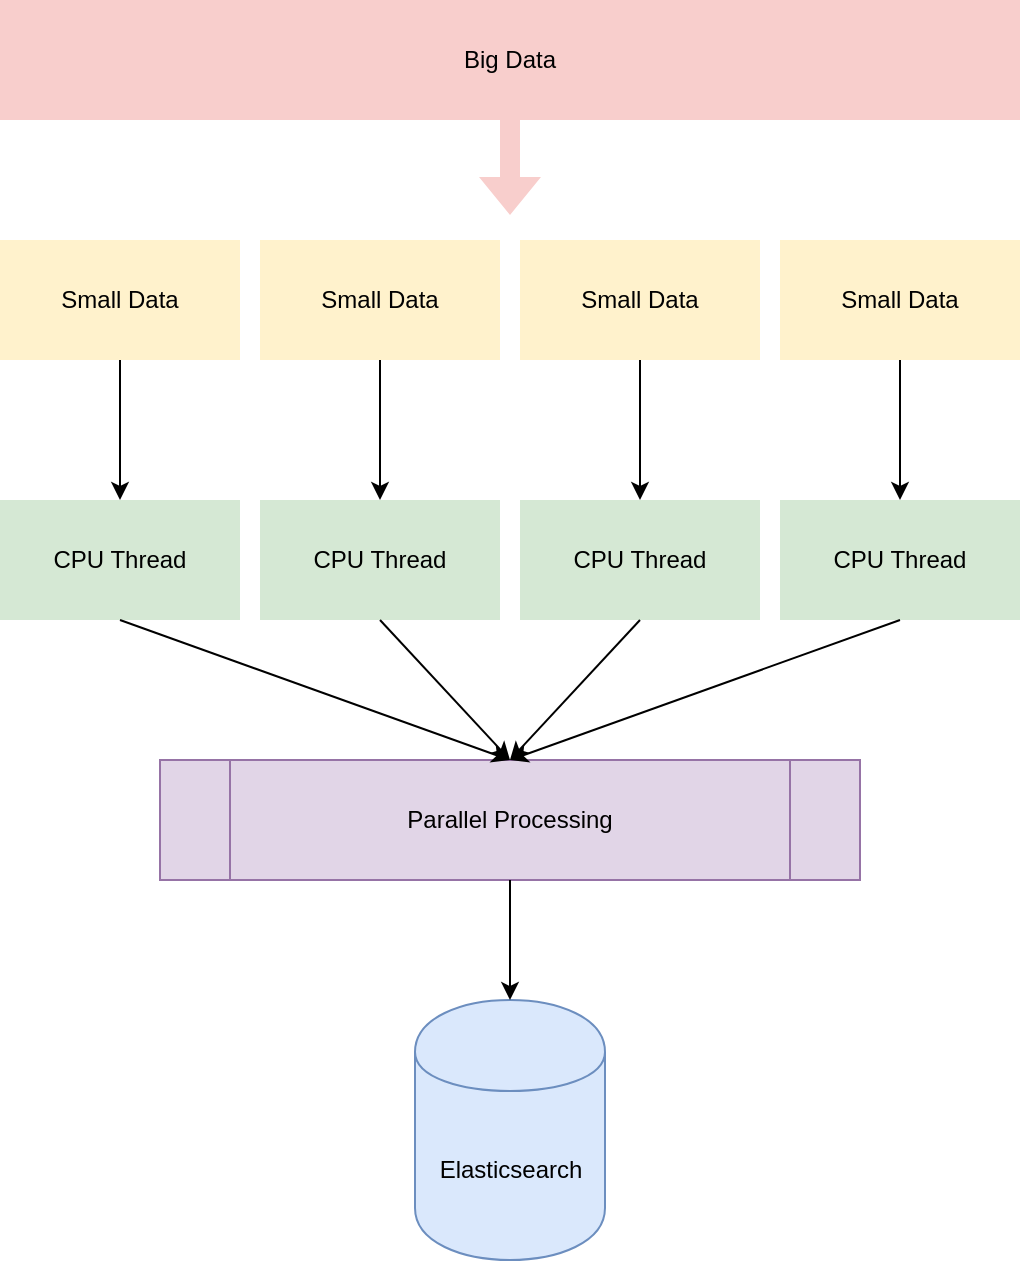 <mxfile version="12.1.3" type="device" pages="1"><diagram id="FKu510f8tXxMN84e_swS" name="Page-1"><mxGraphModel dx="1175" dy="526" grid="1" gridSize="10" guides="1" tooltips="1" connect="1" arrows="1" fold="1" page="1" pageScale="1" pageWidth="850" pageHeight="1100" math="0" shadow="0"><root><mxCell id="0"/><mxCell id="1" parent="0"/><mxCell id="SRw64WCbEZWOuitVn0wi-2" value="&lt;div&gt;Small Data&lt;/div&gt;" style="rounded=0;whiteSpace=wrap;html=1;fillColor=#fff2cc;strokeColor=none;" vertex="1" parent="1"><mxGeometry x="170" y="150" width="120" height="60" as="geometry"/></mxCell><mxCell id="SRw64WCbEZWOuitVn0wi-3" value="&lt;div&gt;Small Data&lt;/div&gt;" style="rounded=0;whiteSpace=wrap;html=1;fillColor=#fff2cc;strokeColor=none;" vertex="1" parent="1"><mxGeometry x="300" y="150" width="120" height="60" as="geometry"/></mxCell><mxCell id="SRw64WCbEZWOuitVn0wi-4" value="&lt;div&gt;Small Data&lt;/div&gt;" style="rounded=0;whiteSpace=wrap;html=1;fillColor=#fff2cc;strokeColor=none;" vertex="1" parent="1"><mxGeometry x="430" y="150" width="120" height="60" as="geometry"/></mxCell><mxCell id="SRw64WCbEZWOuitVn0wi-5" value="&lt;div&gt;Small Data&lt;/div&gt;" style="rounded=0;whiteSpace=wrap;html=1;fillColor=#fff2cc;strokeColor=none;" vertex="1" parent="1"><mxGeometry x="560" y="150" width="120" height="60" as="geometry"/></mxCell><mxCell id="SRw64WCbEZWOuitVn0wi-1" value="Big Data" style="rounded=0;whiteSpace=wrap;html=1;fillColor=#f8cecc;strokeColor=none;" vertex="1" parent="1"><mxGeometry x="170" y="30" width="510" height="60" as="geometry"/></mxCell><mxCell id="SRw64WCbEZWOuitVn0wi-7" value="" style="shape=flexArrow;endArrow=classic;html=1;exitX=0.5;exitY=1;exitDx=0;exitDy=0;fillColor=#f8cecc;strokeColor=none;" edge="1" parent="1"><mxGeometry width="50" height="50" relative="1" as="geometry"><mxPoint x="425" y="88" as="sourcePoint"/><mxPoint x="425" y="138" as="targetPoint"/></mxGeometry></mxCell><mxCell id="SRw64WCbEZWOuitVn0wi-9" value="CPU Thread" style="rounded=0;whiteSpace=wrap;html=1;fillColor=#d5e8d4;strokeColor=none;" vertex="1" parent="1"><mxGeometry x="170" y="280" width="120" height="60" as="geometry"/></mxCell><mxCell id="SRw64WCbEZWOuitVn0wi-10" value="CPU Thread" style="rounded=0;whiteSpace=wrap;html=1;fillColor=#d5e8d4;strokeColor=none;" vertex="1" parent="1"><mxGeometry x="300" y="280" width="120" height="60" as="geometry"/></mxCell><mxCell id="SRw64WCbEZWOuitVn0wi-11" value="CPU Thread" style="rounded=0;whiteSpace=wrap;html=1;fillColor=#d5e8d4;strokeColor=none;" vertex="1" parent="1"><mxGeometry x="430" y="280" width="120" height="60" as="geometry"/></mxCell><mxCell id="SRw64WCbEZWOuitVn0wi-12" value="CPU Thread" style="rounded=0;whiteSpace=wrap;html=1;fillColor=#d5e8d4;strokeColor=none;" vertex="1" parent="1"><mxGeometry x="560" y="280" width="120" height="60" as="geometry"/></mxCell><mxCell id="SRw64WCbEZWOuitVn0wi-13" value="" style="endArrow=classic;html=1;gradientColor=none;entryX=0.5;entryY=0;entryDx=0;entryDy=0;exitX=0.5;exitY=1;exitDx=0;exitDy=0;" edge="1" parent="1" source="SRw64WCbEZWOuitVn0wi-2" target="SRw64WCbEZWOuitVn0wi-9"><mxGeometry width="50" height="50" relative="1" as="geometry"><mxPoint x="170" y="410" as="sourcePoint"/><mxPoint x="220" y="360" as="targetPoint"/></mxGeometry></mxCell><mxCell id="SRw64WCbEZWOuitVn0wi-14" value="" style="endArrow=classic;html=1;gradientColor=none;entryX=0.5;entryY=0;entryDx=0;entryDy=0;exitX=0.5;exitY=1;exitDx=0;exitDy=0;" edge="1" parent="1" source="SRw64WCbEZWOuitVn0wi-3" target="SRw64WCbEZWOuitVn0wi-10"><mxGeometry width="50" height="50" relative="1" as="geometry"><mxPoint x="240" y="220" as="sourcePoint"/><mxPoint x="240" y="290" as="targetPoint"/></mxGeometry></mxCell><mxCell id="SRw64WCbEZWOuitVn0wi-15" value="" style="endArrow=classic;html=1;gradientColor=none;entryX=0.5;entryY=0;entryDx=0;entryDy=0;exitX=0.5;exitY=1;exitDx=0;exitDy=0;" edge="1" parent="1" source="SRw64WCbEZWOuitVn0wi-4" target="SRw64WCbEZWOuitVn0wi-11"><mxGeometry width="50" height="50" relative="1" as="geometry"><mxPoint x="440" y="220" as="sourcePoint"/><mxPoint x="440" y="290" as="targetPoint"/></mxGeometry></mxCell><mxCell id="SRw64WCbEZWOuitVn0wi-16" value="" style="endArrow=classic;html=1;gradientColor=none;entryX=0.5;entryY=0;entryDx=0;entryDy=0;exitX=0.5;exitY=1;exitDx=0;exitDy=0;" edge="1" parent="1" source="SRw64WCbEZWOuitVn0wi-5" target="SRw64WCbEZWOuitVn0wi-12"><mxGeometry width="50" height="50" relative="1" as="geometry"><mxPoint x="260" y="240" as="sourcePoint"/><mxPoint x="260" y="310" as="targetPoint"/></mxGeometry></mxCell><mxCell id="SRw64WCbEZWOuitVn0wi-17" value="Parallel Processing" style="shape=process;whiteSpace=wrap;html=1;backgroundOutline=1;fillColor=#e1d5e7;strokeColor=#9673a6;" vertex="1" parent="1"><mxGeometry x="250" y="410" width="350" height="60" as="geometry"/></mxCell><mxCell id="SRw64WCbEZWOuitVn0wi-18" value="Elasticsearch" style="shape=cylinder;whiteSpace=wrap;html=1;boundedLbl=1;backgroundOutline=1;fillColor=#dae8fc;strokeColor=#6c8ebf;" vertex="1" parent="1"><mxGeometry x="377.5" y="530" width="95" height="130" as="geometry"/></mxCell><mxCell id="SRw64WCbEZWOuitVn0wi-19" value="" style="endArrow=classic;html=1;gradientColor=none;entryX=0.5;entryY=0;entryDx=0;entryDy=0;exitX=0.5;exitY=1;exitDx=0;exitDy=0;" edge="1" parent="1" source="SRw64WCbEZWOuitVn0wi-9" target="SRw64WCbEZWOuitVn0wi-17"><mxGeometry width="50" height="50" relative="1" as="geometry"><mxPoint x="230" y="358" as="sourcePoint"/><mxPoint x="230" y="428" as="targetPoint"/></mxGeometry></mxCell><mxCell id="SRw64WCbEZWOuitVn0wi-20" value="" style="endArrow=classic;html=1;gradientColor=none;entryX=0.5;entryY=0;entryDx=0;entryDy=0;exitX=0.5;exitY=1;exitDx=0;exitDy=0;" edge="1" parent="1" source="SRw64WCbEZWOuitVn0wi-10" target="SRw64WCbEZWOuitVn0wi-17"><mxGeometry width="50" height="50" relative="1" as="geometry"><mxPoint x="360" y="358" as="sourcePoint"/><mxPoint x="360" y="428" as="targetPoint"/></mxGeometry></mxCell><mxCell id="SRw64WCbEZWOuitVn0wi-21" value="" style="endArrow=classic;html=1;gradientColor=none;entryX=0.5;entryY=0;entryDx=0;entryDy=0;exitX=0.5;exitY=1;exitDx=0;exitDy=0;" edge="1" parent="1" source="SRw64WCbEZWOuitVn0wi-11" target="SRw64WCbEZWOuitVn0wi-17"><mxGeometry width="50" height="50" relative="1" as="geometry"><mxPoint x="490" y="358" as="sourcePoint"/><mxPoint x="490" y="428" as="targetPoint"/></mxGeometry></mxCell><mxCell id="SRw64WCbEZWOuitVn0wi-22" value="" style="endArrow=classic;html=1;gradientColor=none;entryX=0.5;entryY=0;entryDx=0;entryDy=0;exitX=0.5;exitY=1;exitDx=0;exitDy=0;" edge="1" parent="1" source="SRw64WCbEZWOuitVn0wi-12" target="SRw64WCbEZWOuitVn0wi-17"><mxGeometry width="50" height="50" relative="1" as="geometry"><mxPoint x="620" y="358" as="sourcePoint"/><mxPoint x="620" y="428" as="targetPoint"/></mxGeometry></mxCell><mxCell id="SRw64WCbEZWOuitVn0wi-23" value="" style="endArrow=classic;html=1;gradientColor=none;entryX=0.5;entryY=0;entryDx=0;entryDy=0;exitX=0.5;exitY=1;exitDx=0;exitDy=0;" edge="1" parent="1" source="SRw64WCbEZWOuitVn0wi-17" target="SRw64WCbEZWOuitVn0wi-18"><mxGeometry width="50" height="50" relative="1" as="geometry"><mxPoint x="170" y="730" as="sourcePoint"/><mxPoint x="220" y="680" as="targetPoint"/></mxGeometry></mxCell></root></mxGraphModel></diagram></mxfile>